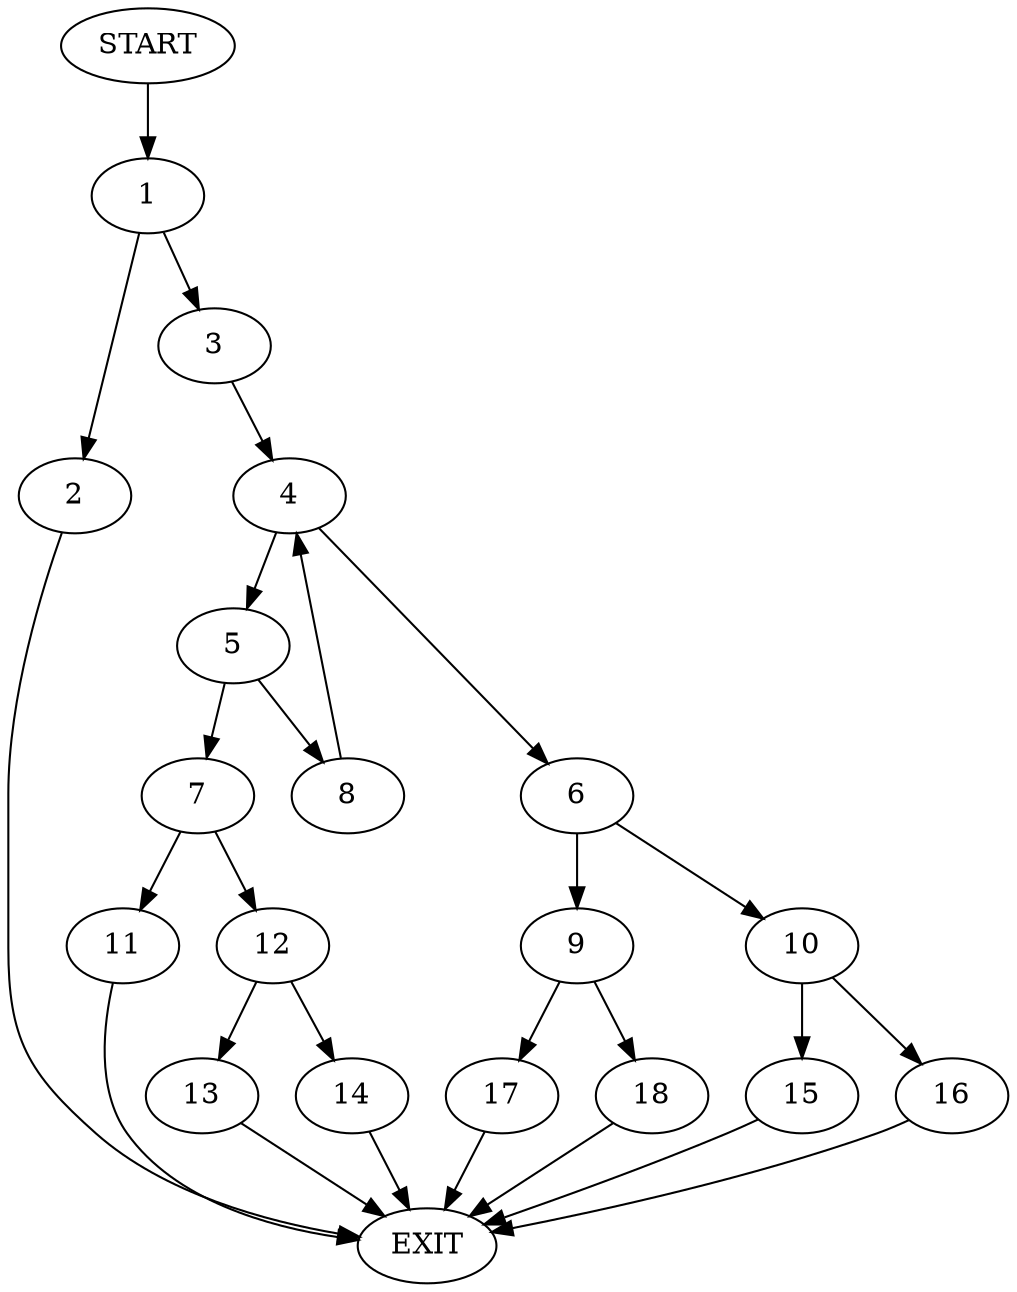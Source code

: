 digraph {
0 [label="START"]
19 [label="EXIT"]
0 -> 1
1 -> 2
1 -> 3
3 -> 4
2 -> 19
4 -> 5
4 -> 6
5 -> 7
5 -> 8
6 -> 9
6 -> 10
8 -> 4
7 -> 11
7 -> 12
12 -> 13
12 -> 14
11 -> 19
13 -> 19
14 -> 19
10 -> 15
10 -> 16
9 -> 17
9 -> 18
18 -> 19
17 -> 19
15 -> 19
16 -> 19
}
